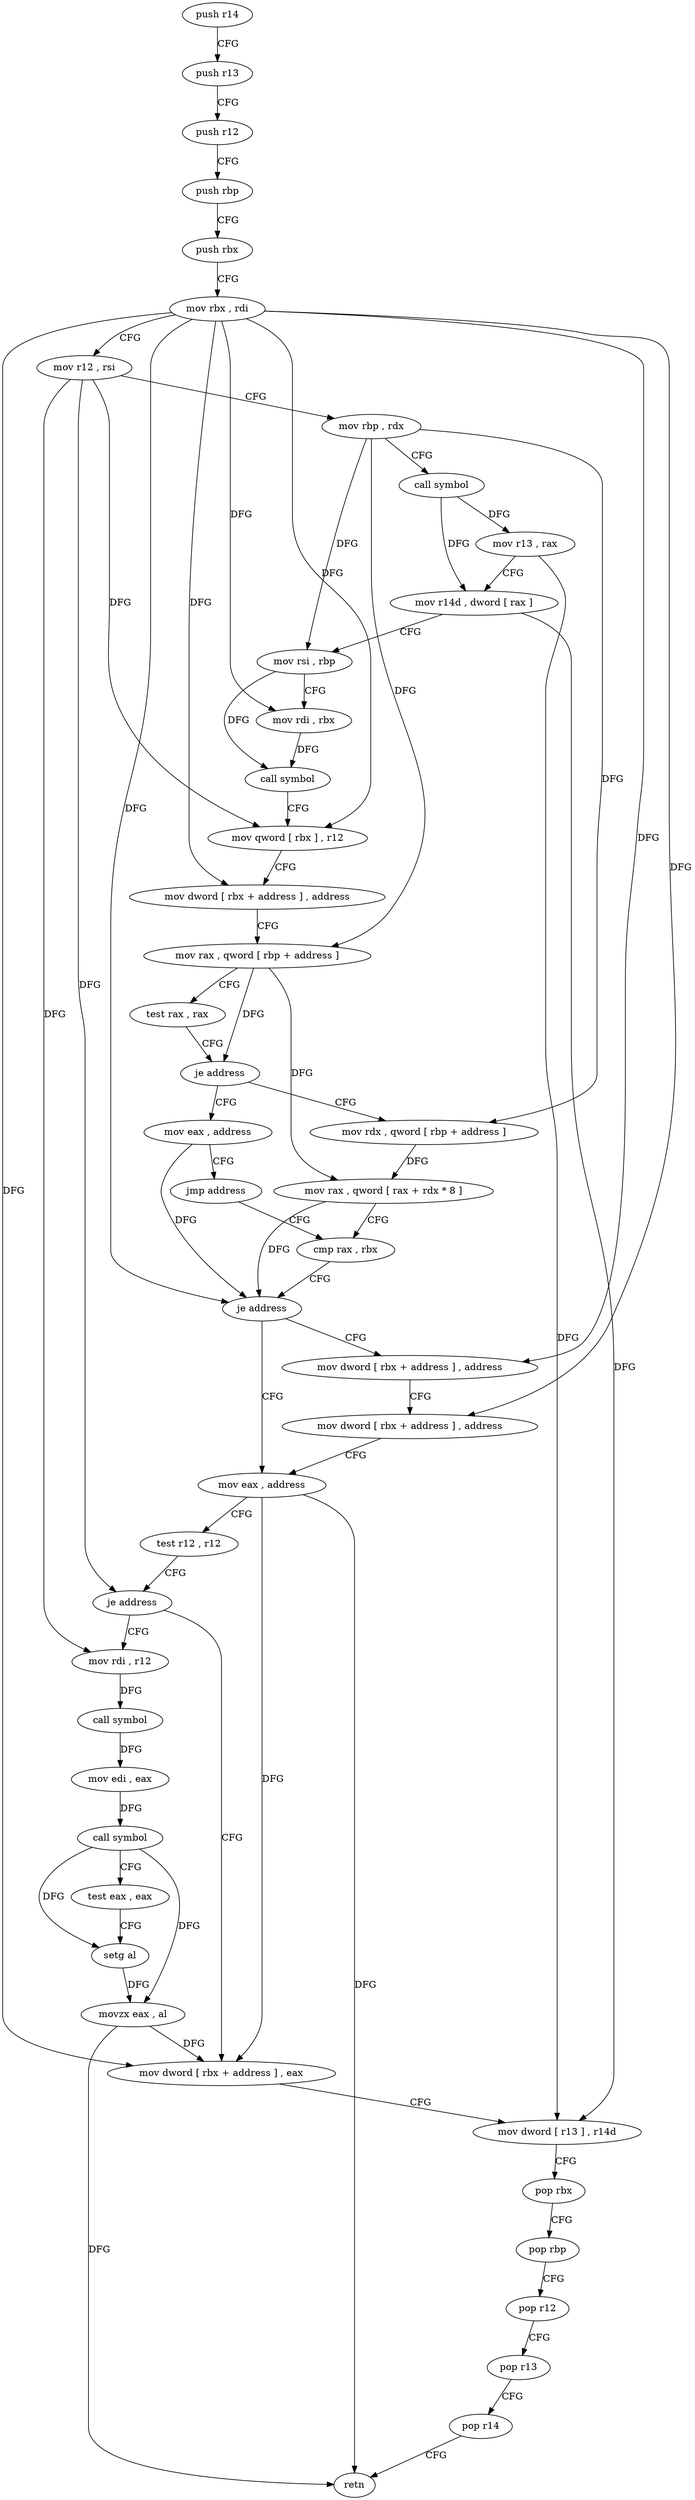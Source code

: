 digraph "func" {
"125510" [label = "push r14" ]
"125512" [label = "push r13" ]
"125514" [label = "push r12" ]
"125516" [label = "push rbp" ]
"125517" [label = "push rbx" ]
"125518" [label = "mov rbx , rdi" ]
"125521" [label = "mov r12 , rsi" ]
"125524" [label = "mov rbp , rdx" ]
"125527" [label = "call symbol" ]
"125532" [label = "mov r13 , rax" ]
"125535" [label = "mov r14d , dword [ rax ]" ]
"125538" [label = "mov rsi , rbp" ]
"125541" [label = "mov rdi , rbx" ]
"125544" [label = "call symbol" ]
"125549" [label = "mov qword [ rbx ] , r12" ]
"125552" [label = "mov dword [ rbx + address ] , address" ]
"125559" [label = "mov rax , qword [ rbp + address ]" ]
"125563" [label = "test rax , rax" ]
"125566" [label = "je address" ]
"125644" [label = "mov eax , address" ]
"125568" [label = "mov rdx , qword [ rbp + address ]" ]
"125649" [label = "jmp address" ]
"125576" [label = "cmp rax , rbx" ]
"125572" [label = "mov rax , qword [ rax + rdx * 8 ]" ]
"125579" [label = "je address" ]
"125595" [label = "mov eax , address" ]
"125581" [label = "mov dword [ rbx + address ] , address" ]
"125600" [label = "test r12 , r12" ]
"125603" [label = "je address" ]
"125628" [label = "mov dword [ rbx + address ] , eax" ]
"125605" [label = "mov rdi , r12" ]
"125588" [label = "mov dword [ rbx + address ] , address" ]
"125631" [label = "mov dword [ r13 ] , r14d" ]
"125635" [label = "pop rbx" ]
"125636" [label = "pop rbp" ]
"125637" [label = "pop r12" ]
"125639" [label = "pop r13" ]
"125641" [label = "pop r14" ]
"125643" [label = "retn" ]
"125608" [label = "call symbol" ]
"125613" [label = "mov edi , eax" ]
"125615" [label = "call symbol" ]
"125620" [label = "test eax , eax" ]
"125622" [label = "setg al" ]
"125625" [label = "movzx eax , al" ]
"125510" -> "125512" [ label = "CFG" ]
"125512" -> "125514" [ label = "CFG" ]
"125514" -> "125516" [ label = "CFG" ]
"125516" -> "125517" [ label = "CFG" ]
"125517" -> "125518" [ label = "CFG" ]
"125518" -> "125521" [ label = "CFG" ]
"125518" -> "125541" [ label = "DFG" ]
"125518" -> "125549" [ label = "DFG" ]
"125518" -> "125552" [ label = "DFG" ]
"125518" -> "125579" [ label = "DFG" ]
"125518" -> "125581" [ label = "DFG" ]
"125518" -> "125588" [ label = "DFG" ]
"125518" -> "125628" [ label = "DFG" ]
"125521" -> "125524" [ label = "CFG" ]
"125521" -> "125549" [ label = "DFG" ]
"125521" -> "125603" [ label = "DFG" ]
"125521" -> "125605" [ label = "DFG" ]
"125524" -> "125527" [ label = "CFG" ]
"125524" -> "125538" [ label = "DFG" ]
"125524" -> "125559" [ label = "DFG" ]
"125524" -> "125568" [ label = "DFG" ]
"125527" -> "125532" [ label = "DFG" ]
"125527" -> "125535" [ label = "DFG" ]
"125532" -> "125535" [ label = "CFG" ]
"125532" -> "125631" [ label = "DFG" ]
"125535" -> "125538" [ label = "CFG" ]
"125535" -> "125631" [ label = "DFG" ]
"125538" -> "125541" [ label = "CFG" ]
"125538" -> "125544" [ label = "DFG" ]
"125541" -> "125544" [ label = "DFG" ]
"125544" -> "125549" [ label = "CFG" ]
"125549" -> "125552" [ label = "CFG" ]
"125552" -> "125559" [ label = "CFG" ]
"125559" -> "125563" [ label = "CFG" ]
"125559" -> "125566" [ label = "DFG" ]
"125559" -> "125572" [ label = "DFG" ]
"125563" -> "125566" [ label = "CFG" ]
"125566" -> "125644" [ label = "CFG" ]
"125566" -> "125568" [ label = "CFG" ]
"125644" -> "125649" [ label = "CFG" ]
"125644" -> "125579" [ label = "DFG" ]
"125568" -> "125572" [ label = "DFG" ]
"125649" -> "125576" [ label = "CFG" ]
"125576" -> "125579" [ label = "CFG" ]
"125572" -> "125576" [ label = "CFG" ]
"125572" -> "125579" [ label = "DFG" ]
"125579" -> "125595" [ label = "CFG" ]
"125579" -> "125581" [ label = "CFG" ]
"125595" -> "125600" [ label = "CFG" ]
"125595" -> "125628" [ label = "DFG" ]
"125595" -> "125643" [ label = "DFG" ]
"125581" -> "125588" [ label = "CFG" ]
"125600" -> "125603" [ label = "CFG" ]
"125603" -> "125628" [ label = "CFG" ]
"125603" -> "125605" [ label = "CFG" ]
"125628" -> "125631" [ label = "CFG" ]
"125605" -> "125608" [ label = "DFG" ]
"125588" -> "125595" [ label = "CFG" ]
"125631" -> "125635" [ label = "CFG" ]
"125635" -> "125636" [ label = "CFG" ]
"125636" -> "125637" [ label = "CFG" ]
"125637" -> "125639" [ label = "CFG" ]
"125639" -> "125641" [ label = "CFG" ]
"125641" -> "125643" [ label = "CFG" ]
"125608" -> "125613" [ label = "DFG" ]
"125613" -> "125615" [ label = "DFG" ]
"125615" -> "125620" [ label = "CFG" ]
"125615" -> "125622" [ label = "DFG" ]
"125615" -> "125625" [ label = "DFG" ]
"125620" -> "125622" [ label = "CFG" ]
"125622" -> "125625" [ label = "DFG" ]
"125625" -> "125628" [ label = "DFG" ]
"125625" -> "125643" [ label = "DFG" ]
}
